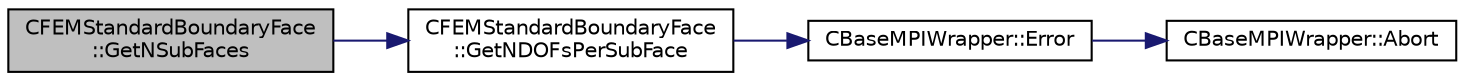 digraph "CFEMStandardBoundaryFace::GetNSubFaces"
{
  edge [fontname="Helvetica",fontsize="10",labelfontname="Helvetica",labelfontsize="10"];
  node [fontname="Helvetica",fontsize="10",shape=record];
  rankdir="LR";
  Node141 [label="CFEMStandardBoundaryFace\l::GetNSubFaces",height=0.2,width=0.4,color="black", fillcolor="grey75", style="filled", fontcolor="black"];
  Node141 -> Node142 [color="midnightblue",fontsize="10",style="solid",fontname="Helvetica"];
  Node142 [label="CFEMStandardBoundaryFace\l::GetNDOFsPerSubFace",height=0.2,width=0.4,color="black", fillcolor="white", style="filled",URL="$class_c_f_e_m_standard_boundary_face.html#a8607e35cb6b702df59cc8f429d54d022",tooltip="Function, which makes available the number of DOFs of a linear subface, used for plotting, among others, plotting. "];
  Node142 -> Node143 [color="midnightblue",fontsize="10",style="solid",fontname="Helvetica"];
  Node143 [label="CBaseMPIWrapper::Error",height=0.2,width=0.4,color="black", fillcolor="white", style="filled",URL="$class_c_base_m_p_i_wrapper.html#a04457c47629bda56704e6a8804833eeb"];
  Node143 -> Node144 [color="midnightblue",fontsize="10",style="solid",fontname="Helvetica"];
  Node144 [label="CBaseMPIWrapper::Abort",height=0.2,width=0.4,color="black", fillcolor="white", style="filled",URL="$class_c_base_m_p_i_wrapper.html#a21ef5681e2acb532d345e9bab173ef07"];
}
